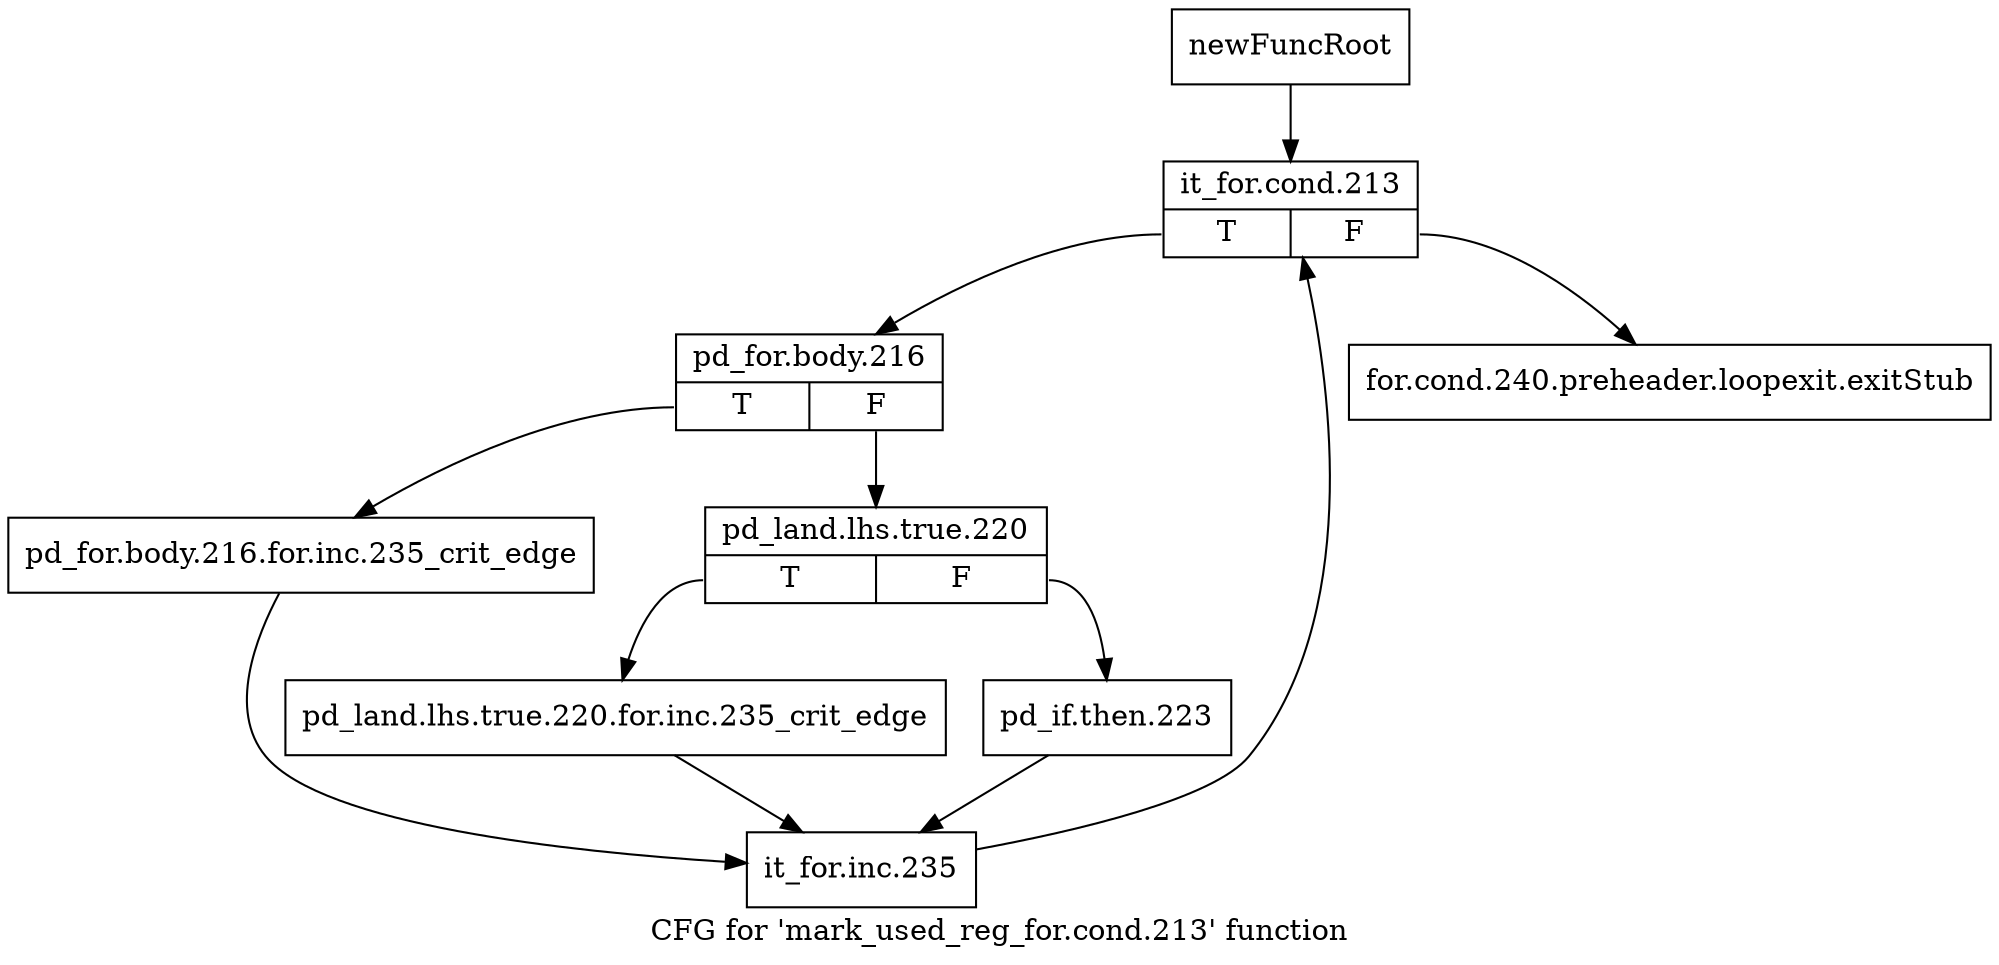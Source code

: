 digraph "CFG for 'mark_used_reg_for.cond.213' function" {
	label="CFG for 'mark_used_reg_for.cond.213' function";

	Node0xaf34b10 [shape=record,label="{newFuncRoot}"];
	Node0xaf34b10 -> Node0xaf34bb0;
	Node0xaf34b60 [shape=record,label="{for.cond.240.preheader.loopexit.exitStub}"];
	Node0xaf34bb0 [shape=record,label="{it_for.cond.213|{<s0>T|<s1>F}}"];
	Node0xaf34bb0:s0 -> Node0xaf34c00;
	Node0xaf34bb0:s1 -> Node0xaf34b60;
	Node0xaf34c00 [shape=record,label="{pd_for.body.216|{<s0>T|<s1>F}}"];
	Node0xaf34c00:s0 -> Node0xaf34d40;
	Node0xaf34c00:s1 -> Node0xaf34c50;
	Node0xaf34c50 [shape=record,label="{pd_land.lhs.true.220|{<s0>T|<s1>F}}"];
	Node0xaf34c50:s0 -> Node0xaf34cf0;
	Node0xaf34c50:s1 -> Node0xaf34ca0;
	Node0xaf34ca0 [shape=record,label="{pd_if.then.223}"];
	Node0xaf34ca0 -> Node0xaf34d90;
	Node0xaf34cf0 [shape=record,label="{pd_land.lhs.true.220.for.inc.235_crit_edge}"];
	Node0xaf34cf0 -> Node0xaf34d90;
	Node0xaf34d40 [shape=record,label="{pd_for.body.216.for.inc.235_crit_edge}"];
	Node0xaf34d40 -> Node0xaf34d90;
	Node0xaf34d90 [shape=record,label="{it_for.inc.235}"];
	Node0xaf34d90 -> Node0xaf34bb0;
}
